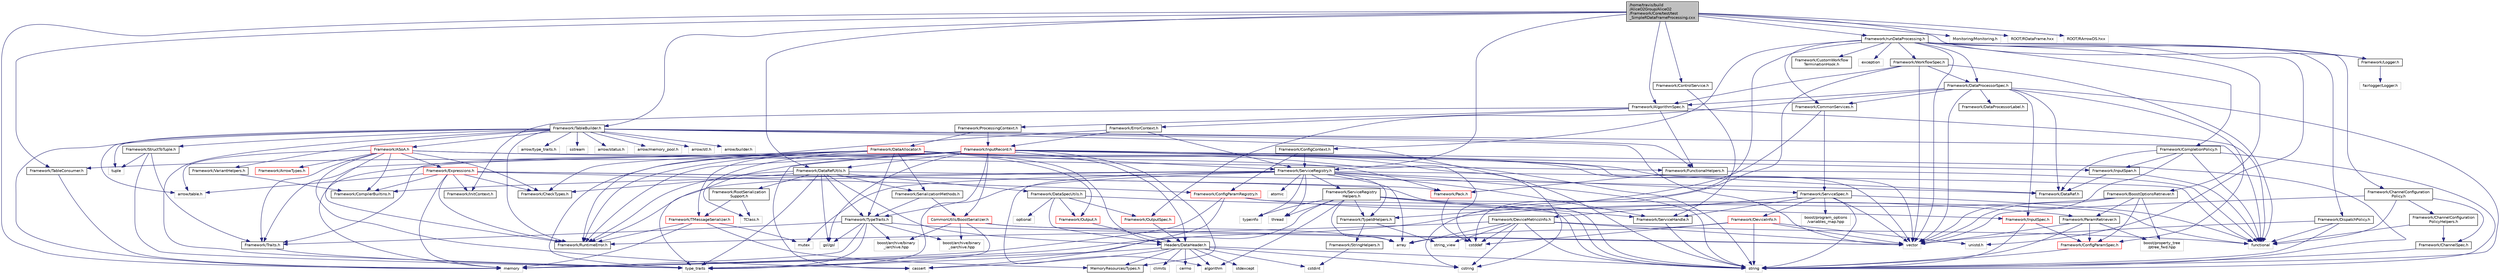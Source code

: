 digraph "/home/travis/build/AliceO2Group/AliceO2/Framework/Core/test/test_SimpleRDataFrameProcessing.cxx"
{
 // INTERACTIVE_SVG=YES
  bgcolor="transparent";
  edge [fontname="Helvetica",fontsize="10",labelfontname="Helvetica",labelfontsize="10"];
  node [fontname="Helvetica",fontsize="10",shape=record];
  Node0 [label="/home/travis/build\l/AliceO2Group/AliceO2\l/Framework/Core/test/test\l_SimpleRDataFrameProcessing.cxx",height=0.2,width=0.4,color="black", fillcolor="grey75", style="filled", fontcolor="black"];
  Node0 -> Node1 [color="midnightblue",fontsize="10",style="solid",fontname="Helvetica"];
  Node1 [label="Framework/DataRefUtils.h",height=0.2,width=0.4,color="black",URL="$d5/db8/DataRefUtils_8h.html"];
  Node1 -> Node2 [color="midnightblue",fontsize="10",style="solid",fontname="Helvetica"];
  Node2 [label="Framework/DataRef.h",height=0.2,width=0.4,color="black",URL="$d5/dfb/DataRef_8h.html"];
  Node1 -> Node3 [color="midnightblue",fontsize="10",style="solid",fontname="Helvetica"];
  Node3 [label="Framework/RootSerialization\lSupport.h",height=0.2,width=0.4,color="black",URL="$db/dff/RootSerializationSupport_8h.html"];
  Node3 -> Node4 [color="midnightblue",fontsize="10",style="solid",fontname="Helvetica"];
  Node4 [label="Framework/TMessageSerializer.h",height=0.2,width=0.4,color="red",URL="$d8/d3c/TMessageSerializer_8h.html"];
  Node4 -> Node6 [color="midnightblue",fontsize="10",style="solid",fontname="Helvetica"];
  Node6 [label="Framework/RuntimeError.h",height=0.2,width=0.4,color="black",URL="$d1/d76/RuntimeError_8h.html"];
  Node4 -> Node13 [color="midnightblue",fontsize="10",style="solid",fontname="Helvetica"];
  Node13 [label="memory",height=0.2,width=0.4,color="grey75"];
  Node4 -> Node14 [color="midnightblue",fontsize="10",style="solid",fontname="Helvetica"];
  Node14 [label="mutex",height=0.2,width=0.4,color="grey75"];
  Node4 -> Node15 [color="midnightblue",fontsize="10",style="solid",fontname="Helvetica"];
  Node15 [label="MemoryResources/Types.h",height=0.2,width=0.4,color="black",URL="$d7/df8/Types_8h.html"];
  Node3 -> Node16 [color="midnightblue",fontsize="10",style="solid",fontname="Helvetica"];
  Node16 [label="TClass.h",height=0.2,width=0.4,color="grey75"];
  Node1 -> Node17 [color="midnightblue",fontsize="10",style="solid",fontname="Helvetica"];
  Node17 [label="Framework/SerializationMethods.h",height=0.2,width=0.4,color="black",URL="$d1/d53/SerializationMethods_8h.html",tooltip="Type wrappers for enfording a specific serialization method. "];
  Node17 -> Node18 [color="midnightblue",fontsize="10",style="solid",fontname="Helvetica"];
  Node18 [label="Framework/TypeTraits.h",height=0.2,width=0.4,color="black",URL="$d0/d95/TypeTraits_8h.html"];
  Node18 -> Node19 [color="midnightblue",fontsize="10",style="solid",fontname="Helvetica"];
  Node19 [label="type_traits",height=0.2,width=0.4,color="grey75"];
  Node18 -> Node20 [color="midnightblue",fontsize="10",style="solid",fontname="Helvetica"];
  Node20 [label="vector",height=0.2,width=0.4,color="grey75"];
  Node18 -> Node13 [color="midnightblue",fontsize="10",style="solid",fontname="Helvetica"];
  Node18 -> Node21 [color="midnightblue",fontsize="10",style="solid",fontname="Helvetica"];
  Node21 [label="Framework/Traits.h",height=0.2,width=0.4,color="black",URL="$db/d31/Traits_8h.html"];
  Node21 -> Node19 [color="midnightblue",fontsize="10",style="solid",fontname="Helvetica"];
  Node18 -> Node22 [color="midnightblue",fontsize="10",style="solid",fontname="Helvetica"];
  Node22 [label="boost/archive/binary\l_iarchive.hpp",height=0.2,width=0.4,color="grey75"];
  Node18 -> Node23 [color="midnightblue",fontsize="10",style="solid",fontname="Helvetica"];
  Node23 [label="boost/archive/binary\l_oarchive.hpp",height=0.2,width=0.4,color="grey75"];
  Node18 -> Node24 [color="midnightblue",fontsize="10",style="solid",fontname="Helvetica"];
  Node24 [label="gsl/gsl",height=0.2,width=0.4,color="grey75"];
  Node17 -> Node25 [color="midnightblue",fontsize="10",style="solid",fontname="Helvetica"];
  Node25 [label="CommonUtils/BoostSerializer.h",height=0.2,width=0.4,color="red",URL="$d7/d91/BoostSerializer_8h.html",tooltip="Templatised boost serializer/deserializer for containers and base types. "];
  Node25 -> Node19 [color="midnightblue",fontsize="10",style="solid",fontname="Helvetica"];
  Node25 -> Node27 [color="midnightblue",fontsize="10",style="solid",fontname="Helvetica"];
  Node27 [label="array",height=0.2,width=0.4,color="grey75"];
  Node25 -> Node20 [color="midnightblue",fontsize="10",style="solid",fontname="Helvetica"];
  Node25 -> Node22 [color="midnightblue",fontsize="10",style="solid",fontname="Helvetica"];
  Node25 -> Node23 [color="midnightblue",fontsize="10",style="solid",fontname="Helvetica"];
  Node1 -> Node39 [color="midnightblue",fontsize="10",style="solid",fontname="Helvetica"];
  Node39 [label="Framework/DataSpecUtils.h",height=0.2,width=0.4,color="black",URL="$d6/d68/DataSpecUtils_8h.html"];
  Node39 -> Node40 [color="midnightblue",fontsize="10",style="solid",fontname="Helvetica"];
  Node40 [label="Framework/OutputSpec.h",height=0.2,width=0.4,color="red",URL="$db/d2d/OutputSpec_8h.html"];
  Node40 -> Node41 [color="midnightblue",fontsize="10",style="solid",fontname="Helvetica"];
  Node41 [label="Headers/DataHeader.h",height=0.2,width=0.4,color="black",URL="$dc/dcd/DataHeader_8h.html"];
  Node41 -> Node42 [color="midnightblue",fontsize="10",style="solid",fontname="Helvetica"];
  Node42 [label="cstdint",height=0.2,width=0.4,color="grey75"];
  Node41 -> Node13 [color="midnightblue",fontsize="10",style="solid",fontname="Helvetica"];
  Node41 -> Node43 [color="midnightblue",fontsize="10",style="solid",fontname="Helvetica"];
  Node43 [label="cassert",height=0.2,width=0.4,color="grey75"];
  Node41 -> Node44 [color="midnightblue",fontsize="10",style="solid",fontname="Helvetica"];
  Node44 [label="cstring",height=0.2,width=0.4,color="grey75"];
  Node41 -> Node45 [color="midnightblue",fontsize="10",style="solid",fontname="Helvetica"];
  Node45 [label="algorithm",height=0.2,width=0.4,color="grey75"];
  Node41 -> Node46 [color="midnightblue",fontsize="10",style="solid",fontname="Helvetica"];
  Node46 [label="stdexcept",height=0.2,width=0.4,color="grey75"];
  Node41 -> Node47 [color="midnightblue",fontsize="10",style="solid",fontname="Helvetica"];
  Node47 [label="string",height=0.2,width=0.4,color="grey75"];
  Node41 -> Node48 [color="midnightblue",fontsize="10",style="solid",fontname="Helvetica"];
  Node48 [label="climits",height=0.2,width=0.4,color="grey75"];
  Node41 -> Node15 [color="midnightblue",fontsize="10",style="solid",fontname="Helvetica"];
  Node41 -> Node49 [color="midnightblue",fontsize="10",style="solid",fontname="Helvetica"];
  Node49 [label="cerrno",height=0.2,width=0.4,color="grey75"];
  Node39 -> Node53 [color="midnightblue",fontsize="10",style="solid",fontname="Helvetica"];
  Node53 [label="Framework/InputSpec.h",height=0.2,width=0.4,color="red",URL="$d5/d3f/InputSpec_8h.html"];
  Node53 -> Node71 [color="midnightblue",fontsize="10",style="solid",fontname="Helvetica"];
  Node71 [label="Framework/ConfigParamSpec.h",height=0.2,width=0.4,color="red",URL="$d0/d1c/ConfigParamSpec_8h.html"];
  Node71 -> Node47 [color="midnightblue",fontsize="10",style="solid",fontname="Helvetica"];
  Node53 -> Node47 [color="midnightblue",fontsize="10",style="solid",fontname="Helvetica"];
  Node39 -> Node41 [color="midnightblue",fontsize="10",style="solid",fontname="Helvetica"];
  Node39 -> Node77 [color="midnightblue",fontsize="10",style="solid",fontname="Helvetica"];
  Node77 [label="Framework/Output.h",height=0.2,width=0.4,color="red",URL="$d3/ddf/Output_8h.html"];
  Node77 -> Node41 [color="midnightblue",fontsize="10",style="solid",fontname="Helvetica"];
  Node39 -> Node78 [color="midnightblue",fontsize="10",style="solid",fontname="Helvetica"];
  Node78 [label="optional",height=0.2,width=0.4,color="grey75"];
  Node1 -> Node18 [color="midnightblue",fontsize="10",style="solid",fontname="Helvetica"];
  Node1 -> Node41 [color="midnightblue",fontsize="10",style="solid",fontname="Helvetica"];
  Node1 -> Node79 [color="midnightblue",fontsize="10",style="solid",fontname="Helvetica"];
  Node79 [label="Framework/CheckTypes.h",height=0.2,width=0.4,color="black",URL="$d1/d00/CheckTypes_8h.html"];
  Node1 -> Node6 [color="midnightblue",fontsize="10",style="solid",fontname="Helvetica"];
  Node1 -> Node24 [color="midnightblue",fontsize="10",style="solid",fontname="Helvetica"];
  Node1 -> Node19 [color="midnightblue",fontsize="10",style="solid",fontname="Helvetica"];
  Node0 -> Node80 [color="midnightblue",fontsize="10",style="solid",fontname="Helvetica"];
  Node80 [label="Framework/AlgorithmSpec.h",height=0.2,width=0.4,color="black",URL="$d0/d14/AlgorithmSpec_8h.html"];
  Node80 -> Node81 [color="midnightblue",fontsize="10",style="solid",fontname="Helvetica"];
  Node81 [label="Framework/ProcessingContext.h",height=0.2,width=0.4,color="black",URL="$de/d6a/ProcessingContext_8h.html"];
  Node81 -> Node82 [color="midnightblue",fontsize="10",style="solid",fontname="Helvetica"];
  Node82 [label="Framework/InputRecord.h",height=0.2,width=0.4,color="red",URL="$d6/d5c/InputRecord_8h.html"];
  Node82 -> Node2 [color="midnightblue",fontsize="10",style="solid",fontname="Helvetica"];
  Node82 -> Node1 [color="midnightblue",fontsize="10",style="solid",fontname="Helvetica"];
  Node82 -> Node18 [color="midnightblue",fontsize="10",style="solid",fontname="Helvetica"];
  Node82 -> Node88 [color="midnightblue",fontsize="10",style="solid",fontname="Helvetica"];
  Node88 [label="Framework/InputSpan.h",height=0.2,width=0.4,color="black",URL="$da/d0f/InputSpan_8h.html"];
  Node88 -> Node2 [color="midnightblue",fontsize="10",style="solid",fontname="Helvetica"];
  Node88 -> Node86 [color="midnightblue",fontsize="10",style="solid",fontname="Helvetica"];
  Node86 [label="functional",height=0.2,width=0.4,color="grey75"];
  Node82 -> Node89 [color="midnightblue",fontsize="10",style="solid",fontname="Helvetica"];
  Node89 [label="Framework/TableConsumer.h",height=0.2,width=0.4,color="black",URL="$dc/d03/TableConsumer_8h.html"];
  Node89 -> Node13 [color="midnightblue",fontsize="10",style="solid",fontname="Helvetica"];
  Node82 -> Node21 [color="midnightblue",fontsize="10",style="solid",fontname="Helvetica"];
  Node82 -> Node6 [color="midnightblue",fontsize="10",style="solid",fontname="Helvetica"];
  Node82 -> Node15 [color="midnightblue",fontsize="10",style="solid",fontname="Helvetica"];
  Node82 -> Node41 [color="midnightblue",fontsize="10",style="solid",fontname="Helvetica"];
  Node82 -> Node25 [color="midnightblue",fontsize="10",style="solid",fontname="Helvetica"];
  Node82 -> Node24 [color="midnightblue",fontsize="10",style="solid",fontname="Helvetica"];
  Node82 -> Node47 [color="midnightblue",fontsize="10",style="solid",fontname="Helvetica"];
  Node82 -> Node20 [color="midnightblue",fontsize="10",style="solid",fontname="Helvetica"];
  Node82 -> Node44 [color="midnightblue",fontsize="10",style="solid",fontname="Helvetica"];
  Node82 -> Node43 [color="midnightblue",fontsize="10",style="solid",fontname="Helvetica"];
  Node82 -> Node13 [color="midnightblue",fontsize="10",style="solid",fontname="Helvetica"];
  Node82 -> Node19 [color="midnightblue",fontsize="10",style="solid",fontname="Helvetica"];
  Node81 -> Node91 [color="midnightblue",fontsize="10",style="solid",fontname="Helvetica"];
  Node91 [label="Framework/DataAllocator.h",height=0.2,width=0.4,color="red",URL="$d1/d28/DataAllocator_8h.html"];
  Node91 -> Node77 [color="midnightblue",fontsize="10",style="solid",fontname="Helvetica"];
  Node91 -> Node4 [color="midnightblue",fontsize="10",style="solid",fontname="Helvetica"];
  Node91 -> Node18 [color="midnightblue",fontsize="10",style="solid",fontname="Helvetica"];
  Node91 -> Node21 [color="midnightblue",fontsize="10",style="solid",fontname="Helvetica"];
  Node91 -> Node17 [color="midnightblue",fontsize="10",style="solid",fontname="Helvetica"];
  Node91 -> Node79 [color="midnightblue",fontsize="10",style="solid",fontname="Helvetica"];
  Node91 -> Node104 [color="midnightblue",fontsize="10",style="solid",fontname="Helvetica"];
  Node104 [label="Framework/ServiceRegistry.h",height=0.2,width=0.4,color="black",URL="$d8/d17/ServiceRegistry_8h.html"];
  Node104 -> Node105 [color="midnightblue",fontsize="10",style="solid",fontname="Helvetica"];
  Node105 [label="Framework/ServiceHandle.h",height=0.2,width=0.4,color="black",URL="$d3/d28/ServiceHandle_8h.html"];
  Node105 -> Node47 [color="midnightblue",fontsize="10",style="solid",fontname="Helvetica"];
  Node104 -> Node106 [color="midnightblue",fontsize="10",style="solid",fontname="Helvetica"];
  Node106 [label="Framework/ServiceSpec.h",height=0.2,width=0.4,color="black",URL="$d4/d61/ServiceSpec_8h.html"];
  Node106 -> Node105 [color="midnightblue",fontsize="10",style="solid",fontname="Helvetica"];
  Node106 -> Node107 [color="midnightblue",fontsize="10",style="solid",fontname="Helvetica"];
  Node107 [label="Framework/DeviceMetricsInfo.h",height=0.2,width=0.4,color="black",URL="$dc/df0/DeviceMetricsInfo_8h.html"];
  Node107 -> Node6 [color="midnightblue",fontsize="10",style="solid",fontname="Helvetica"];
  Node107 -> Node27 [color="midnightblue",fontsize="10",style="solid",fontname="Helvetica"];
  Node107 -> Node87 [color="midnightblue",fontsize="10",style="solid",fontname="Helvetica"];
  Node87 [label="cstddef",height=0.2,width=0.4,color="grey75"];
  Node107 -> Node44 [color="midnightblue",fontsize="10",style="solid",fontname="Helvetica"];
  Node107 -> Node86 [color="midnightblue",fontsize="10",style="solid",fontname="Helvetica"];
  Node107 -> Node47 [color="midnightblue",fontsize="10",style="solid",fontname="Helvetica"];
  Node107 -> Node75 [color="midnightblue",fontsize="10",style="solid",fontname="Helvetica"];
  Node75 [label="string_view",height=0.2,width=0.4,color="grey75"];
  Node107 -> Node20 [color="midnightblue",fontsize="10",style="solid",fontname="Helvetica"];
  Node106 -> Node108 [color="midnightblue",fontsize="10",style="solid",fontname="Helvetica"];
  Node108 [label="Framework/DeviceInfo.h",height=0.2,width=0.4,color="red",URL="$d7/d58/DeviceInfo_8h.html"];
  Node108 -> Node87 [color="midnightblue",fontsize="10",style="solid",fontname="Helvetica"];
  Node108 -> Node47 [color="midnightblue",fontsize="10",style="solid",fontname="Helvetica"];
  Node108 -> Node20 [color="midnightblue",fontsize="10",style="solid",fontname="Helvetica"];
  Node108 -> Node113 [color="midnightblue",fontsize="10",style="solid",fontname="Helvetica"];
  Node113 [label="unistd.h",height=0.2,width=0.4,color="grey75"];
  Node108 -> Node27 [color="midnightblue",fontsize="10",style="solid",fontname="Helvetica"];
  Node106 -> Node86 [color="midnightblue",fontsize="10",style="solid",fontname="Helvetica"];
  Node106 -> Node47 [color="midnightblue",fontsize="10",style="solid",fontname="Helvetica"];
  Node106 -> Node20 [color="midnightblue",fontsize="10",style="solid",fontname="Helvetica"];
  Node106 -> Node115 [color="midnightblue",fontsize="10",style="solid",fontname="Helvetica"];
  Node115 [label="boost/program_options\l/variables_map.hpp",height=0.2,width=0.4,color="grey75"];
  Node104 -> Node116 [color="midnightblue",fontsize="10",style="solid",fontname="Helvetica"];
  Node116 [label="Framework/ServiceRegistry\lHelpers.h",height=0.2,width=0.4,color="black",URL="$d0/d6d/ServiceRegistryHelpers_8h.html"];
  Node116 -> Node105 [color="midnightblue",fontsize="10",style="solid",fontname="Helvetica"];
  Node116 -> Node117 [color="midnightblue",fontsize="10",style="solid",fontname="Helvetica"];
  Node117 [label="Framework/TypeIdHelpers.h",height=0.2,width=0.4,color="black",URL="$d2/d9a/TypeIdHelpers_8h.html"];
  Node117 -> Node75 [color="midnightblue",fontsize="10",style="solid",fontname="Helvetica"];
  Node117 -> Node118 [color="midnightblue",fontsize="10",style="solid",fontname="Helvetica"];
  Node118 [label="Framework/StringHelpers.h",height=0.2,width=0.4,color="black",URL="$db/dff/StringHelpers_8h.html"];
  Node118 -> Node42 [color="midnightblue",fontsize="10",style="solid",fontname="Helvetica"];
  Node116 -> Node45 [color="midnightblue",fontsize="10",style="solid",fontname="Helvetica"];
  Node116 -> Node27 [color="midnightblue",fontsize="10",style="solid",fontname="Helvetica"];
  Node116 -> Node86 [color="midnightblue",fontsize="10",style="solid",fontname="Helvetica"];
  Node116 -> Node47 [color="midnightblue",fontsize="10",style="solid",fontname="Helvetica"];
  Node116 -> Node19 [color="midnightblue",fontsize="10",style="solid",fontname="Helvetica"];
  Node116 -> Node119 [color="midnightblue",fontsize="10",style="solid",fontname="Helvetica"];
  Node119 [label="typeinfo",height=0.2,width=0.4,color="grey75"];
  Node116 -> Node120 [color="midnightblue",fontsize="10",style="solid",fontname="Helvetica"];
  Node120 [label="thread",height=0.2,width=0.4,color="grey75"];
  Node104 -> Node121 [color="midnightblue",fontsize="10",style="solid",fontname="Helvetica"];
  Node121 [label="Framework/CompilerBuiltins.h",height=0.2,width=0.4,color="black",URL="$d9/de8/CompilerBuiltins_8h.html"];
  Node104 -> Node117 [color="midnightblue",fontsize="10",style="solid",fontname="Helvetica"];
  Node104 -> Node6 [color="midnightblue",fontsize="10",style="solid",fontname="Helvetica"];
  Node104 -> Node45 [color="midnightblue",fontsize="10",style="solid",fontname="Helvetica"];
  Node104 -> Node27 [color="midnightblue",fontsize="10",style="solid",fontname="Helvetica"];
  Node104 -> Node86 [color="midnightblue",fontsize="10",style="solid",fontname="Helvetica"];
  Node104 -> Node47 [color="midnightblue",fontsize="10",style="solid",fontname="Helvetica"];
  Node104 -> Node19 [color="midnightblue",fontsize="10",style="solid",fontname="Helvetica"];
  Node104 -> Node119 [color="midnightblue",fontsize="10",style="solid",fontname="Helvetica"];
  Node104 -> Node120 [color="midnightblue",fontsize="10",style="solid",fontname="Helvetica"];
  Node104 -> Node122 [color="midnightblue",fontsize="10",style="solid",fontname="Helvetica"];
  Node122 [label="atomic",height=0.2,width=0.4,color="grey75"];
  Node104 -> Node14 [color="midnightblue",fontsize="10",style="solid",fontname="Helvetica"];
  Node91 -> Node6 [color="midnightblue",fontsize="10",style="solid",fontname="Helvetica"];
  Node91 -> Node41 [color="midnightblue",fontsize="10",style="solid",fontname="Helvetica"];
  Node91 -> Node16 [color="midnightblue",fontsize="10",style="solid",fontname="Helvetica"];
  Node91 -> Node20 [color="midnightblue",fontsize="10",style="solid",fontname="Helvetica"];
  Node91 -> Node47 [color="midnightblue",fontsize="10",style="solid",fontname="Helvetica"];
  Node91 -> Node19 [color="midnightblue",fontsize="10",style="solid",fontname="Helvetica"];
  Node91 -> Node87 [color="midnightblue",fontsize="10",style="solid",fontname="Helvetica"];
  Node80 -> Node123 [color="midnightblue",fontsize="10",style="solid",fontname="Helvetica"];
  Node123 [label="Framework/ErrorContext.h",height=0.2,width=0.4,color="black",URL="$d7/dad/ErrorContext_8h.html"];
  Node123 -> Node82 [color="midnightblue",fontsize="10",style="solid",fontname="Helvetica"];
  Node123 -> Node104 [color="midnightblue",fontsize="10",style="solid",fontname="Helvetica"];
  Node123 -> Node6 [color="midnightblue",fontsize="10",style="solid",fontname="Helvetica"];
  Node80 -> Node124 [color="midnightblue",fontsize="10",style="solid",fontname="Helvetica"];
  Node124 [label="Framework/InitContext.h",height=0.2,width=0.4,color="black",URL="$d4/d2b/InitContext_8h.html"];
  Node80 -> Node125 [color="midnightblue",fontsize="10",style="solid",fontname="Helvetica"];
  Node125 [label="Framework/FunctionalHelpers.h",height=0.2,width=0.4,color="black",URL="$de/d9b/FunctionalHelpers_8h.html"];
  Node125 -> Node126 [color="midnightblue",fontsize="10",style="solid",fontname="Helvetica"];
  Node126 [label="Framework/Pack.h",height=0.2,width=0.4,color="red",URL="$dd/dce/Pack_8h.html"];
  Node126 -> Node87 [color="midnightblue",fontsize="10",style="solid",fontname="Helvetica"];
  Node125 -> Node86 [color="midnightblue",fontsize="10",style="solid",fontname="Helvetica"];
  Node80 -> Node86 [color="midnightblue",fontsize="10",style="solid",fontname="Helvetica"];
  Node0 -> Node104 [color="midnightblue",fontsize="10",style="solid",fontname="Helvetica"];
  Node0 -> Node127 [color="midnightblue",fontsize="10",style="solid",fontname="Helvetica"];
  Node127 [label="Framework/runDataProcessing.h",height=0.2,width=0.4,color="black",URL="$db/dd0/runDataProcessing_8h.html"];
  Node127 -> Node128 [color="midnightblue",fontsize="10",style="solid",fontname="Helvetica"];
  Node128 [label="Framework/ChannelConfiguration\lPolicy.h",height=0.2,width=0.4,color="black",URL="$dd/d0f/ChannelConfigurationPolicy_8h.html"];
  Node128 -> Node129 [color="midnightblue",fontsize="10",style="solid",fontname="Helvetica"];
  Node129 [label="Framework/ChannelConfiguration\lPolicyHelpers.h",height=0.2,width=0.4,color="black",URL="$d6/d05/ChannelConfigurationPolicyHelpers_8h.html"];
  Node129 -> Node130 [color="midnightblue",fontsize="10",style="solid",fontname="Helvetica"];
  Node130 [label="Framework/ChannelSpec.h",height=0.2,width=0.4,color="black",URL="$d6/d72/ChannelSpec_8h.html"];
  Node130 -> Node47 [color="midnightblue",fontsize="10",style="solid",fontname="Helvetica"];
  Node129 -> Node86 [color="midnightblue",fontsize="10",style="solid",fontname="Helvetica"];
  Node128 -> Node130 [color="midnightblue",fontsize="10",style="solid",fontname="Helvetica"];
  Node128 -> Node20 [color="midnightblue",fontsize="10",style="solid",fontname="Helvetica"];
  Node128 -> Node86 [color="midnightblue",fontsize="10",style="solid",fontname="Helvetica"];
  Node127 -> Node131 [color="midnightblue",fontsize="10",style="solid",fontname="Helvetica"];
  Node131 [label="Framework/CompletionPolicy.h",height=0.2,width=0.4,color="black",URL="$df/dd6/CompletionPolicy_8h.html"];
  Node131 -> Node2 [color="midnightblue",fontsize="10",style="solid",fontname="Helvetica"];
  Node131 -> Node88 [color="midnightblue",fontsize="10",style="solid",fontname="Helvetica"];
  Node131 -> Node86 [color="midnightblue",fontsize="10",style="solid",fontname="Helvetica"];
  Node131 -> Node47 [color="midnightblue",fontsize="10",style="solid",fontname="Helvetica"];
  Node131 -> Node20 [color="midnightblue",fontsize="10",style="solid",fontname="Helvetica"];
  Node127 -> Node94 [color="midnightblue",fontsize="10",style="solid",fontname="Helvetica"];
  Node94 [label="Framework/DispatchPolicy.h",height=0.2,width=0.4,color="black",URL="$da/de6/DispatchPolicy_8h.html"];
  Node94 -> Node86 [color="midnightblue",fontsize="10",style="solid",fontname="Helvetica"];
  Node94 -> Node47 [color="midnightblue",fontsize="10",style="solid",fontname="Helvetica"];
  Node94 -> Node20 [color="midnightblue",fontsize="10",style="solid",fontname="Helvetica"];
  Node127 -> Node132 [color="midnightblue",fontsize="10",style="solid",fontname="Helvetica"];
  Node132 [label="Framework/DataProcessorSpec.h",height=0.2,width=0.4,color="black",URL="$d0/df4/DataProcessorSpec_8h.html"];
  Node132 -> Node80 [color="midnightblue",fontsize="10",style="solid",fontname="Helvetica"];
  Node132 -> Node71 [color="midnightblue",fontsize="10",style="solid",fontname="Helvetica"];
  Node132 -> Node133 [color="midnightblue",fontsize="10",style="solid",fontname="Helvetica"];
  Node133 [label="Framework/DataProcessorLabel.h",height=0.2,width=0.4,color="black",URL="$d1/df2/DataProcessorLabel_8h.html"];
  Node132 -> Node2 [color="midnightblue",fontsize="10",style="solid",fontname="Helvetica"];
  Node132 -> Node53 [color="midnightblue",fontsize="10",style="solid",fontname="Helvetica"];
  Node132 -> Node40 [color="midnightblue",fontsize="10",style="solid",fontname="Helvetica"];
  Node132 -> Node134 [color="midnightblue",fontsize="10",style="solid",fontname="Helvetica"];
  Node134 [label="Framework/CommonServices.h",height=0.2,width=0.4,color="black",URL="$d8/d02/CommonServices_8h.html"];
  Node134 -> Node106 [color="midnightblue",fontsize="10",style="solid",fontname="Helvetica"];
  Node134 -> Node117 [color="midnightblue",fontsize="10",style="solid",fontname="Helvetica"];
  Node132 -> Node47 [color="midnightblue",fontsize="10",style="solid",fontname="Helvetica"];
  Node132 -> Node20 [color="midnightblue",fontsize="10",style="solid",fontname="Helvetica"];
  Node127 -> Node135 [color="midnightblue",fontsize="10",style="solid",fontname="Helvetica"];
  Node135 [label="Framework/WorkflowSpec.h",height=0.2,width=0.4,color="black",URL="$df/da1/WorkflowSpec_8h.html"];
  Node135 -> Node132 [color="midnightblue",fontsize="10",style="solid",fontname="Helvetica"];
  Node135 -> Node80 [color="midnightblue",fontsize="10",style="solid",fontname="Helvetica"];
  Node135 -> Node20 [color="midnightblue",fontsize="10",style="solid",fontname="Helvetica"];
  Node135 -> Node86 [color="midnightblue",fontsize="10",style="solid",fontname="Helvetica"];
  Node135 -> Node87 [color="midnightblue",fontsize="10",style="solid",fontname="Helvetica"];
  Node127 -> Node136 [color="midnightblue",fontsize="10",style="solid",fontname="Helvetica"];
  Node136 [label="Framework/ConfigContext.h",height=0.2,width=0.4,color="black",URL="$d7/d2e/ConfigContext_8h.html"];
  Node136 -> Node137 [color="midnightblue",fontsize="10",style="solid",fontname="Helvetica"];
  Node137 [label="Framework/ConfigParamRegistry.h",height=0.2,width=0.4,color="red",URL="$de/dc6/ConfigParamRegistry_8h.html"];
  Node137 -> Node138 [color="midnightblue",fontsize="10",style="solid",fontname="Helvetica"];
  Node138 [label="Framework/ParamRetriever.h",height=0.2,width=0.4,color="black",URL="$df/d72/ParamRetriever_8h.html"];
  Node138 -> Node71 [color="midnightblue",fontsize="10",style="solid",fontname="Helvetica"];
  Node138 -> Node139 [color="midnightblue",fontsize="10",style="solid",fontname="Helvetica"];
  Node139 [label="boost/property_tree\l/ptree_fwd.hpp",height=0.2,width=0.4,color="grey75"];
  Node138 -> Node47 [color="midnightblue",fontsize="10",style="solid",fontname="Helvetica"];
  Node138 -> Node20 [color="midnightblue",fontsize="10",style="solid",fontname="Helvetica"];
  Node137 -> Node13 [color="midnightblue",fontsize="10",style="solid",fontname="Helvetica"];
  Node137 -> Node47 [color="midnightblue",fontsize="10",style="solid",fontname="Helvetica"];
  Node137 -> Node43 [color="midnightblue",fontsize="10",style="solid",fontname="Helvetica"];
  Node136 -> Node104 [color="midnightblue",fontsize="10",style="solid",fontname="Helvetica"];
  Node127 -> Node141 [color="midnightblue",fontsize="10",style="solid",fontname="Helvetica"];
  Node141 [label="Framework/BoostOptionsRetriever.h",height=0.2,width=0.4,color="black",URL="$d3/d7e/BoostOptionsRetriever_8h.html"];
  Node141 -> Node71 [color="midnightblue",fontsize="10",style="solid",fontname="Helvetica"];
  Node141 -> Node138 [color="midnightblue",fontsize="10",style="solid",fontname="Helvetica"];
  Node141 -> Node139 [color="midnightblue",fontsize="10",style="solid",fontname="Helvetica"];
  Node141 -> Node13 [color="midnightblue",fontsize="10",style="solid",fontname="Helvetica"];
  Node141 -> Node20 [color="midnightblue",fontsize="10",style="solid",fontname="Helvetica"];
  Node127 -> Node142 [color="midnightblue",fontsize="10",style="solid",fontname="Helvetica"];
  Node142 [label="Framework/CustomWorkflow\lTerminationHook.h",height=0.2,width=0.4,color="black",URL="$da/def/CustomWorkflowTerminationHook_8h.html"];
  Node127 -> Node134 [color="midnightblue",fontsize="10",style="solid",fontname="Helvetica"];
  Node127 -> Node143 [color="midnightblue",fontsize="10",style="solid",fontname="Helvetica"];
  Node143 [label="Framework/Logger.h",height=0.2,width=0.4,color="black",URL="$dd/da4/Logger_8h.html"];
  Node143 -> Node144 [color="midnightblue",fontsize="10",style="solid",fontname="Helvetica"];
  Node144 [label="fairlogger/Logger.h",height=0.2,width=0.4,color="grey75"];
  Node127 -> Node113 [color="midnightblue",fontsize="10",style="solid",fontname="Helvetica"];
  Node127 -> Node20 [color="midnightblue",fontsize="10",style="solid",fontname="Helvetica"];
  Node127 -> Node44 [color="midnightblue",fontsize="10",style="solid",fontname="Helvetica"];
  Node127 -> Node145 [color="midnightblue",fontsize="10",style="solid",fontname="Helvetica"];
  Node145 [label="exception",height=0.2,width=0.4,color="grey75"];
  Node0 -> Node146 [color="midnightblue",fontsize="10",style="solid",fontname="Helvetica"];
  Node146 [label="Framework/ControlService.h",height=0.2,width=0.4,color="black",URL="$d2/d43/ControlService_8h.html"];
  Node146 -> Node105 [color="midnightblue",fontsize="10",style="solid",fontname="Helvetica"];
  Node0 -> Node143 [color="midnightblue",fontsize="10",style="solid",fontname="Helvetica"];
  Node0 -> Node147 [color="midnightblue",fontsize="10",style="solid",fontname="Helvetica"];
  Node147 [label="Framework/TableBuilder.h",height=0.2,width=0.4,color="black",URL="$d5/d98/TableBuilder_8h.html"];
  Node147 -> Node148 [color="midnightblue",fontsize="10",style="solid",fontname="Helvetica"];
  Node148 [label="Framework/ASoA.h",height=0.2,width=0.4,color="red",URL="$de/d33/ASoA_8h.html"];
  Node148 -> Node126 [color="midnightblue",fontsize="10",style="solid",fontname="Helvetica"];
  Node148 -> Node79 [color="midnightblue",fontsize="10",style="solid",fontname="Helvetica"];
  Node148 -> Node125 [color="midnightblue",fontsize="10",style="solid",fontname="Helvetica"];
  Node148 -> Node121 [color="midnightblue",fontsize="10",style="solid",fontname="Helvetica"];
  Node148 -> Node21 [color="midnightblue",fontsize="10",style="solid",fontname="Helvetica"];
  Node148 -> Node149 [color="midnightblue",fontsize="10",style="solid",fontname="Helvetica"];
  Node149 [label="Framework/Expressions.h",height=0.2,width=0.4,color="red",URL="$d0/d91/Expressions_8h.html"];
  Node149 -> Node121 [color="midnightblue",fontsize="10",style="solid",fontname="Helvetica"];
  Node149 -> Node126 [color="midnightblue",fontsize="10",style="solid",fontname="Helvetica"];
  Node149 -> Node79 [color="midnightblue",fontsize="10",style="solid",fontname="Helvetica"];
  Node149 -> Node124 [color="midnightblue",fontsize="10",style="solid",fontname="Helvetica"];
  Node149 -> Node137 [color="midnightblue",fontsize="10",style="solid",fontname="Helvetica"];
  Node149 -> Node6 [color="midnightblue",fontsize="10",style="solid",fontname="Helvetica"];
  Node149 -> Node157 [color="midnightblue",fontsize="10",style="solid",fontname="Helvetica"];
  Node157 [label="arrow/table.h",height=0.2,width=0.4,color="grey75"];
  Node149 -> Node47 [color="midnightblue",fontsize="10",style="solid",fontname="Helvetica"];
  Node149 -> Node13 [color="midnightblue",fontsize="10",style="solid",fontname="Helvetica"];
  Node148 -> Node162 [color="midnightblue",fontsize="10",style="solid",fontname="Helvetica"];
  Node162 [label="Framework/ArrowTypes.h",height=0.2,width=0.4,color="red",URL="$d4/de7/ArrowTypes_8h.html"];
  Node148 -> Node6 [color="midnightblue",fontsize="10",style="solid",fontname="Helvetica"];
  Node148 -> Node157 [color="midnightblue",fontsize="10",style="solid",fontname="Helvetica"];
  Node148 -> Node43 [color="midnightblue",fontsize="10",style="solid",fontname="Helvetica"];
  Node147 -> Node167 [color="midnightblue",fontsize="10",style="solid",fontname="Helvetica"];
  Node167 [label="Framework/StructToTuple.h",height=0.2,width=0.4,color="black",URL="$db/d4f/StructToTuple_8h.html"];
  Node167 -> Node21 [color="midnightblue",fontsize="10",style="solid",fontname="Helvetica"];
  Node167 -> Node168 [color="midnightblue",fontsize="10",style="solid",fontname="Helvetica"];
  Node168 [label="tuple",height=0.2,width=0.4,color="grey75"];
  Node167 -> Node19 [color="midnightblue",fontsize="10",style="solid",fontname="Helvetica"];
  Node147 -> Node125 [color="midnightblue",fontsize="10",style="solid",fontname="Helvetica"];
  Node147 -> Node169 [color="midnightblue",fontsize="10",style="solid",fontname="Helvetica"];
  Node169 [label="Framework/VariantHelpers.h",height=0.2,width=0.4,color="black",URL="$d7/dbe/VariantHelpers_8h.html"];
  Node169 -> Node121 [color="midnightblue",fontsize="10",style="solid",fontname="Helvetica"];
  Node147 -> Node6 [color="midnightblue",fontsize="10",style="solid",fontname="Helvetica"];
  Node147 -> Node170 [color="midnightblue",fontsize="10",style="solid",fontname="Helvetica"];
  Node170 [label="arrow/type_traits.h",height=0.2,width=0.4,color="grey75"];
  Node147 -> Node171 [color="midnightblue",fontsize="10",style="solid",fontname="Helvetica"];
  Node171 [label="sstream",height=0.2,width=0.4,color="grey75"];
  Node147 -> Node172 [color="midnightblue",fontsize="10",style="solid",fontname="Helvetica"];
  Node172 [label="arrow/status.h",height=0.2,width=0.4,color="grey75"];
  Node147 -> Node173 [color="midnightblue",fontsize="10",style="solid",fontname="Helvetica"];
  Node173 [label="arrow/memory_pool.h",height=0.2,width=0.4,color="grey75"];
  Node147 -> Node174 [color="midnightblue",fontsize="10",style="solid",fontname="Helvetica"];
  Node174 [label="arrow/stl.h",height=0.2,width=0.4,color="grey75"];
  Node147 -> Node157 [color="midnightblue",fontsize="10",style="solid",fontname="Helvetica"];
  Node147 -> Node175 [color="midnightblue",fontsize="10",style="solid",fontname="Helvetica"];
  Node175 [label="arrow/builder.h",height=0.2,width=0.4,color="grey75"];
  Node147 -> Node86 [color="midnightblue",fontsize="10",style="solid",fontname="Helvetica"];
  Node147 -> Node20 [color="midnightblue",fontsize="10",style="solid",fontname="Helvetica"];
  Node147 -> Node47 [color="midnightblue",fontsize="10",style="solid",fontname="Helvetica"];
  Node147 -> Node13 [color="midnightblue",fontsize="10",style="solid",fontname="Helvetica"];
  Node147 -> Node168 [color="midnightblue",fontsize="10",style="solid",fontname="Helvetica"];
  Node147 -> Node19 [color="midnightblue",fontsize="10",style="solid",fontname="Helvetica"];
  Node0 -> Node89 [color="midnightblue",fontsize="10",style="solid",fontname="Helvetica"];
  Node0 -> Node176 [color="midnightblue",fontsize="10",style="solid",fontname="Helvetica"];
  Node176 [label="Monitoring/Monitoring.h",height=0.2,width=0.4,color="grey75"];
  Node0 -> Node177 [color="midnightblue",fontsize="10",style="solid",fontname="Helvetica"];
  Node177 [label="ROOT/RDataFrame.hxx",height=0.2,width=0.4,color="grey75"];
  Node0 -> Node178 [color="midnightblue",fontsize="10",style="solid",fontname="Helvetica"];
  Node178 [label="ROOT/RArrowDS.hxx",height=0.2,width=0.4,color="grey75"];
  Node0 -> Node13 [color="midnightblue",fontsize="10",style="solid",fontname="Helvetica"];
}
